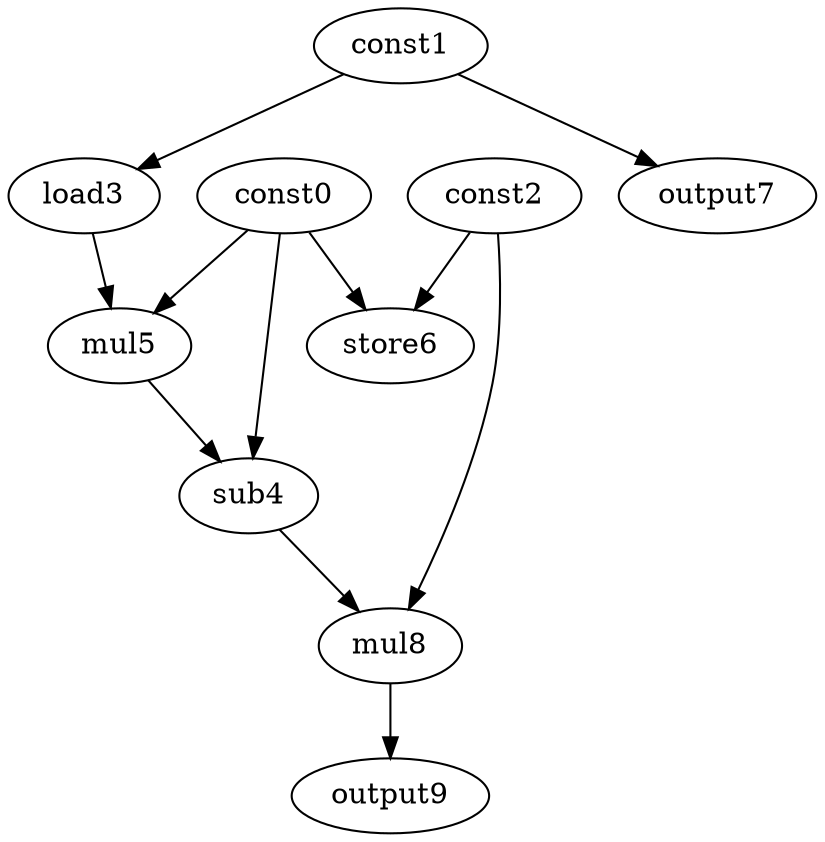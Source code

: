 digraph G { 
const0[opcode=const]; 
const1[opcode=const]; 
const2[opcode=const]; 
load3[opcode=load]; 
sub4[opcode=sub]; 
mul5[opcode=mul]; 
store6[opcode=store]; 
output7[opcode=output]; 
mul8[opcode=mul]; 
output9[opcode=output]; 
const1->load3[operand=0];
const0->store6[operand=0];
const2->store6[operand=1];
const1->output7[operand=0];
const0->mul5[operand=0];
load3->mul5[operand=1];
const0->sub4[operand=0];
mul5->sub4[operand=1];
const2->mul8[operand=0];
sub4->mul8[operand=1];
mul8->output9[operand=0];
}
